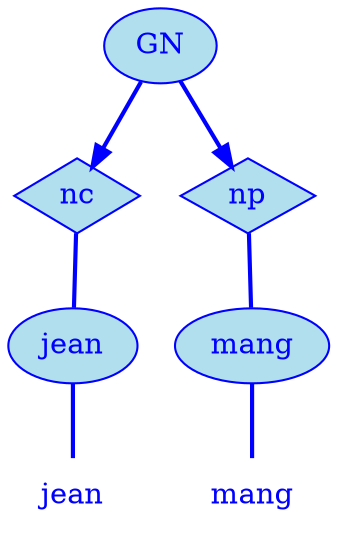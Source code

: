 digraph g {
	graph [bb="0,0,154,252"];
	node [label="\N"];
	graph [_draw_="c 5 -white C 5 -white P 4 0 0 0 252 154 252 154 0 ",
		xdotversion="1.2"];
	"mc1s1_t1#token84" [label=jean, shape=plaintext, fillcolor=lightblue2, fontcolor=blue, pos="31,18", width="0.75", height="0.50", _ldraw_="F 14.000000 11 -Times-Roman c 4 -blue T 31 13 0 29 4 -jean "];
	"mc1s1_W1#wordmc1s1_t1#token" [label=jean, shape=ellipse, fillcolor=lightblue2, fontcolor=blue, pos="31,90", width="0.86", height="0.50", color=blue, style=filled, _draw_="S 6 -filled c 4 -blue C 10 -lightblue2 E 31 90 31 18 ", _ldraw_="F 14.000000 11 -Times-Roman c 4 -blue T 31 85 0 29 4 -jean "];
	"mc1s1_P1L1#pos" [label=nc, shape=diamond, fillcolor=lightblue2, fontcolor=blue, pos="38,162", width="0.75", height="0.50", color=blue, style=filled, _draw_="S 6 -filled c 4 -blue C 10 -lightblue2 P 4 38 180 11 162 38 144 65 162 ", _ldraw_="F 14.000000 11 -Times-Roman c 4 -blue T 38 157 0 16 2 -nc "];
	"mc1s1_t3#token87" [label=mang, shape=plaintext, fillcolor=lightblue2, fontcolor=blue, pos="117,18", width="0.75", height="0.50", _ldraw_="F 14.000000 11 -Times-Roman c 4 -blue T 117 13 0 38 4 -mang "];
	"mc1s1_W2#wordmc1s1_t3#token" [label=mang, shape=ellipse, fillcolor=lightblue2, fontcolor=blue, pos="117,90", width="1.03", height="0.50", color=blue, style=filled, _draw_="S 6 -filled c 4 -blue C 10 -lightblue2 E 117 90 37 18 ", _ldraw_="F 14.000000 11 -Times-Roman c 4 -blue T 117 85 0 38 4 -mang "];
	"mc1s1_P14#pos" [label=np, shape=diamond, fillcolor=lightblue2, fontcolor=blue, pos="113,162", width="0.75", height="0.50", color=blue, style=filled, _draw_="S 6 -filled c 4 -blue C 10 -lightblue2 P 4 113 180 86 162 113 144 140 162 ", _ldraw_="F 14.000000 11 -Times-Roman c 4 -blue T 113 157 0 17 2 -np "];
	"mc1s1_chk0#chunk" [label=GN, fillcolor=lightblue2, fontcolor=blue, pos="75,234", width="0.75", height="0.50", color=blue, style=filled, arrowhead=doubleoctagon, _draw_="S 6 -filled c 4 -blue C 10 -lightblue2 E 75 234 27 18 ", _ldraw_="F 14.000000 11 -Times-Roman c 4 -blue T 75 229 0 22 2 -GN "];
	"mc1s1_W1#wordmc1s1_t1#token" -> "mc1s1_t1#token84" [arrowhead=none, color=blue, fontcolor=blue, style=bold, minlen=1, pos="31,72 31,61 31,47 31,36", _draw_="S 4 -bold c 4 -blue B 4 31 72 31 61 31 47 31 36 "];
	"mc1s1_P1L1#pos" -> "mc1s1_W1#wordmc1s1_t1#token" [arrowhead=none, color=blue, fontcolor=blue, style=bold, minlen=1, pos="36,145 35,134 34,119 33,108", _draw_="S 4 -bold c 4 -blue B 4 36 145 35 134 34 119 33 108 "];
	"mc1s1_W2#wordmc1s1_t3#token" -> "mc1s1_t3#token87" [arrowhead=none, color=blue, fontcolor=blue, style=bold, minlen=1, pos="117,72 117,61 117,47 117,36", _draw_="S 4 -bold c 4 -blue B 4 117 72 117 61 117 47 117 36 "];
	"mc1s1_P14#pos" -> "mc1s1_W2#wordmc1s1_t3#token" [arrowhead=none, color=blue, fontcolor=blue, style=bold, minlen=1, pos="114,145 115,134 115,119 116,108", _draw_="S 4 -bold c 4 -blue B 4 114 145 115 134 115 119 116 108 "];
	"mc1s1_chk0#chunk" -> "mc1s1_P1L1#pos" [color=blue, fontcolor=blue, style=bold, minlen=1, pos="e,45,176 66,217 61,208 55,195 50,185", shape=normal, _draw_="S 4 -bold c 4 -blue B 4 66 217 61 208 55 195 50 185 ", _hdraw_="S 5 -solid S 15 -setlinewidth(1) c 4 -blue C 4 -blue P 3 53 183 45 176 47 186 "];
	"mc1s1_chk0#chunk" -> "mc1s1_P14#pos" [color=blue, fontcolor=blue, style=bold, minlen=1, pos="e,106,176 84,217 89,208 96,195 101,185", shape=normal, _draw_="S 4 -bold c 4 -blue B 4 84 217 89 208 96 195 101 185 ", _hdraw_="S 5 -solid S 15 -setlinewidth(1) c 4 -blue C 4 -blue P 3 104 186 106 176 98 183 "];
}
